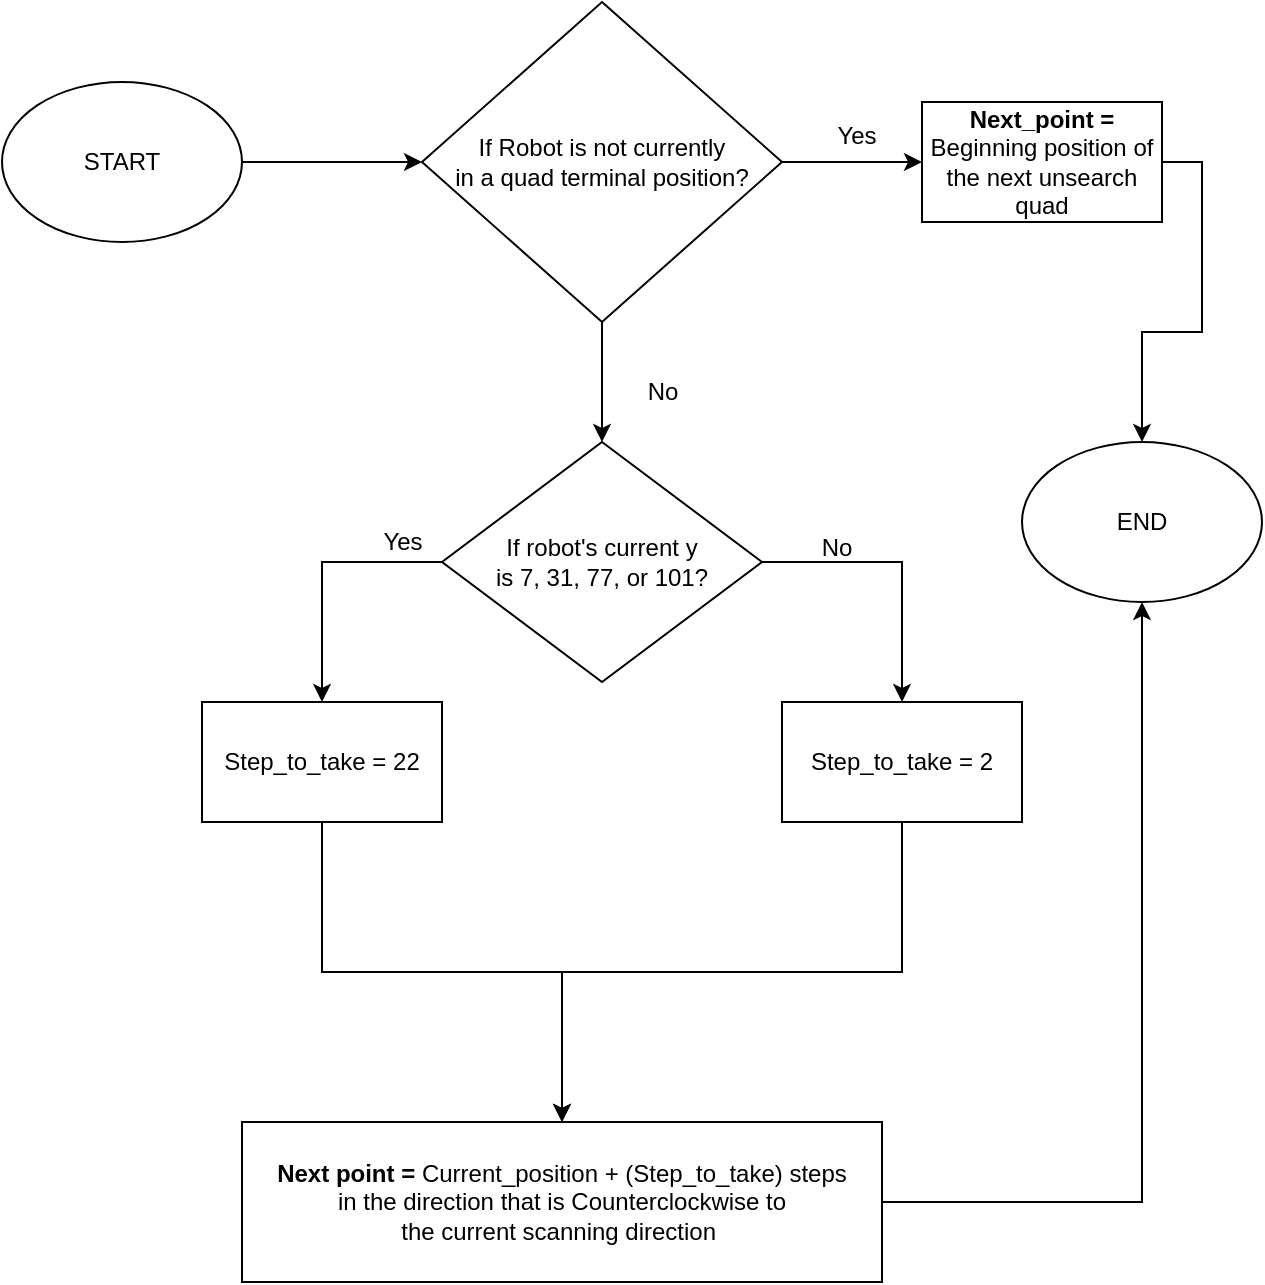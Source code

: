 <mxfile version="13.0.1" type="device"><diagram id="gA5EF0EghxdvfJB71dJ9" name="Page-1"><mxGraphModel dx="1126" dy="614" grid="1" gridSize="10" guides="1" tooltips="1" connect="1" arrows="1" fold="1" page="1" pageScale="1" pageWidth="850" pageHeight="1100" math="0" shadow="0"><root><mxCell id="0"/><mxCell id="1" parent="0"/><mxCell id="gYWXozLt-OvCmiaxeNO8-4" style="edgeStyle=orthogonalEdgeStyle;rounded=0;orthogonalLoop=1;jettySize=auto;html=1;exitX=1;exitY=0.5;exitDx=0;exitDy=0;entryX=0;entryY=0.5;entryDx=0;entryDy=0;" edge="1" parent="1" source="gYWXozLt-OvCmiaxeNO8-1" target="gYWXozLt-OvCmiaxeNO8-3"><mxGeometry relative="1" as="geometry"/></mxCell><mxCell id="gYWXozLt-OvCmiaxeNO8-1" value="START" style="ellipse;whiteSpace=wrap;html=1;" vertex="1" parent="1"><mxGeometry x="60" y="80" width="120" height="80" as="geometry"/></mxCell><mxCell id="gYWXozLt-OvCmiaxeNO8-20" style="edgeStyle=orthogonalEdgeStyle;rounded=0;orthogonalLoop=1;jettySize=auto;html=1;exitX=0.5;exitY=1;exitDx=0;exitDy=0;entryX=0.5;entryY=0;entryDx=0;entryDy=0;" edge="1" parent="1" source="gYWXozLt-OvCmiaxeNO8-2" target="gYWXozLt-OvCmiaxeNO8-18"><mxGeometry relative="1" as="geometry"><mxPoint x="360.0" y="600" as="targetPoint"/></mxGeometry></mxCell><mxCell id="gYWXozLt-OvCmiaxeNO8-2" value="Step_to_take = 2" style="rounded=0;whiteSpace=wrap;html=1;" vertex="1" parent="1"><mxGeometry x="450" y="390" width="120" height="60" as="geometry"/></mxCell><mxCell id="gYWXozLt-OvCmiaxeNO8-6" value="" style="edgeStyle=orthogonalEdgeStyle;rounded=0;orthogonalLoop=1;jettySize=auto;html=1;" edge="1" parent="1" source="gYWXozLt-OvCmiaxeNO8-3" target="gYWXozLt-OvCmiaxeNO8-5"><mxGeometry relative="1" as="geometry"/></mxCell><mxCell id="gYWXozLt-OvCmiaxeNO8-9" value="" style="edgeStyle=orthogonalEdgeStyle;rounded=0;orthogonalLoop=1;jettySize=auto;html=1;" edge="1" parent="1" source="gYWXozLt-OvCmiaxeNO8-3" target="gYWXozLt-OvCmiaxeNO8-8"><mxGeometry relative="1" as="geometry"/></mxCell><mxCell id="gYWXozLt-OvCmiaxeNO8-3" value="If Robot is not currently&lt;br&gt;in a quad terminal position?" style="rhombus;whiteSpace=wrap;html=1;" vertex="1" parent="1"><mxGeometry x="270" y="40" width="180" height="160" as="geometry"/></mxCell><mxCell id="gYWXozLt-OvCmiaxeNO8-14" value="" style="edgeStyle=orthogonalEdgeStyle;rounded=0;orthogonalLoop=1;jettySize=auto;html=1;entryX=0.5;entryY=0;entryDx=0;entryDy=0;" edge="1" parent="1" source="gYWXozLt-OvCmiaxeNO8-5" target="gYWXozLt-OvCmiaxeNO8-2"><mxGeometry relative="1" as="geometry"><mxPoint x="520.0" y="320" as="targetPoint"/></mxGeometry></mxCell><mxCell id="gYWXozLt-OvCmiaxeNO8-15" style="edgeStyle=orthogonalEdgeStyle;rounded=0;orthogonalLoop=1;jettySize=auto;html=1;exitX=0;exitY=0.5;exitDx=0;exitDy=0;entryX=0.5;entryY=0;entryDx=0;entryDy=0;" edge="1" parent="1" source="gYWXozLt-OvCmiaxeNO8-5" target="gYWXozLt-OvCmiaxeNO8-12"><mxGeometry relative="1" as="geometry"/></mxCell><mxCell id="gYWXozLt-OvCmiaxeNO8-5" value="If robot's current y&lt;br&gt;is 7, 31, 77, or 101?" style="rhombus;whiteSpace=wrap;html=1;" vertex="1" parent="1"><mxGeometry x="280" y="260" width="160" height="120" as="geometry"/></mxCell><mxCell id="gYWXozLt-OvCmiaxeNO8-7" value="No" style="text;html=1;align=center;verticalAlign=middle;resizable=0;points=[];autosize=1;" vertex="1" parent="1"><mxGeometry x="375" y="225" width="30" height="20" as="geometry"/></mxCell><mxCell id="gYWXozLt-OvCmiaxeNO8-23" style="edgeStyle=orthogonalEdgeStyle;rounded=0;orthogonalLoop=1;jettySize=auto;html=1;exitX=1;exitY=0.5;exitDx=0;exitDy=0;entryX=0.5;entryY=0;entryDx=0;entryDy=0;" edge="1" parent="1" source="gYWXozLt-OvCmiaxeNO8-8" target="gYWXozLt-OvCmiaxeNO8-21"><mxGeometry relative="1" as="geometry"/></mxCell><mxCell id="gYWXozLt-OvCmiaxeNO8-8" value="&lt;b&gt;Next_point =&lt;/b&gt; Beginning position of the next unsearch quad" style="rounded=0;whiteSpace=wrap;html=1;" vertex="1" parent="1"><mxGeometry x="520" y="90" width="120" height="60" as="geometry"/></mxCell><mxCell id="gYWXozLt-OvCmiaxeNO8-10" value="Yes" style="text;html=1;align=center;verticalAlign=middle;resizable=0;points=[];autosize=1;" vertex="1" parent="1"><mxGeometry x="467" y="97" width="40" height="20" as="geometry"/></mxCell><mxCell id="gYWXozLt-OvCmiaxeNO8-19" style="edgeStyle=orthogonalEdgeStyle;rounded=0;orthogonalLoop=1;jettySize=auto;html=1;exitX=0.5;exitY=1;exitDx=0;exitDy=0;entryX=0.5;entryY=0;entryDx=0;entryDy=0;" edge="1" parent="1" source="gYWXozLt-OvCmiaxeNO8-12" target="gYWXozLt-OvCmiaxeNO8-18"><mxGeometry relative="1" as="geometry"/></mxCell><mxCell id="gYWXozLt-OvCmiaxeNO8-12" value="Step_to_take = 22" style="rounded=0;whiteSpace=wrap;html=1;" vertex="1" parent="1"><mxGeometry x="160" y="390" width="120" height="60" as="geometry"/></mxCell><mxCell id="gYWXozLt-OvCmiaxeNO8-16" value="Yes" style="text;html=1;align=center;verticalAlign=middle;resizable=0;points=[];autosize=1;" vertex="1" parent="1"><mxGeometry x="240" y="300" width="40" height="20" as="geometry"/></mxCell><mxCell id="gYWXozLt-OvCmiaxeNO8-17" value="No" style="text;html=1;align=center;verticalAlign=middle;resizable=0;points=[];autosize=1;" vertex="1" parent="1"><mxGeometry x="462" y="303" width="30" height="20" as="geometry"/></mxCell><mxCell id="gYWXozLt-OvCmiaxeNO8-22" style="edgeStyle=orthogonalEdgeStyle;rounded=0;orthogonalLoop=1;jettySize=auto;html=1;exitX=1;exitY=0.5;exitDx=0;exitDy=0;entryX=0.5;entryY=1;entryDx=0;entryDy=0;" edge="1" parent="1" source="gYWXozLt-OvCmiaxeNO8-18" target="gYWXozLt-OvCmiaxeNO8-21"><mxGeometry relative="1" as="geometry"/></mxCell><mxCell id="gYWXozLt-OvCmiaxeNO8-18" value="&lt;b&gt;Next point = &lt;/b&gt;Current_position + (Step_to_take) steps&lt;br&gt;in the direction that is Counterclockwise to&lt;br&gt;the current scanning direction&amp;nbsp;" style="rounded=0;whiteSpace=wrap;html=1;" vertex="1" parent="1"><mxGeometry x="180" y="600" width="320" height="80" as="geometry"/></mxCell><mxCell id="gYWXozLt-OvCmiaxeNO8-21" value="END" style="ellipse;whiteSpace=wrap;html=1;" vertex="1" parent="1"><mxGeometry x="570" y="260" width="120" height="80" as="geometry"/></mxCell></root></mxGraphModel></diagram></mxfile>